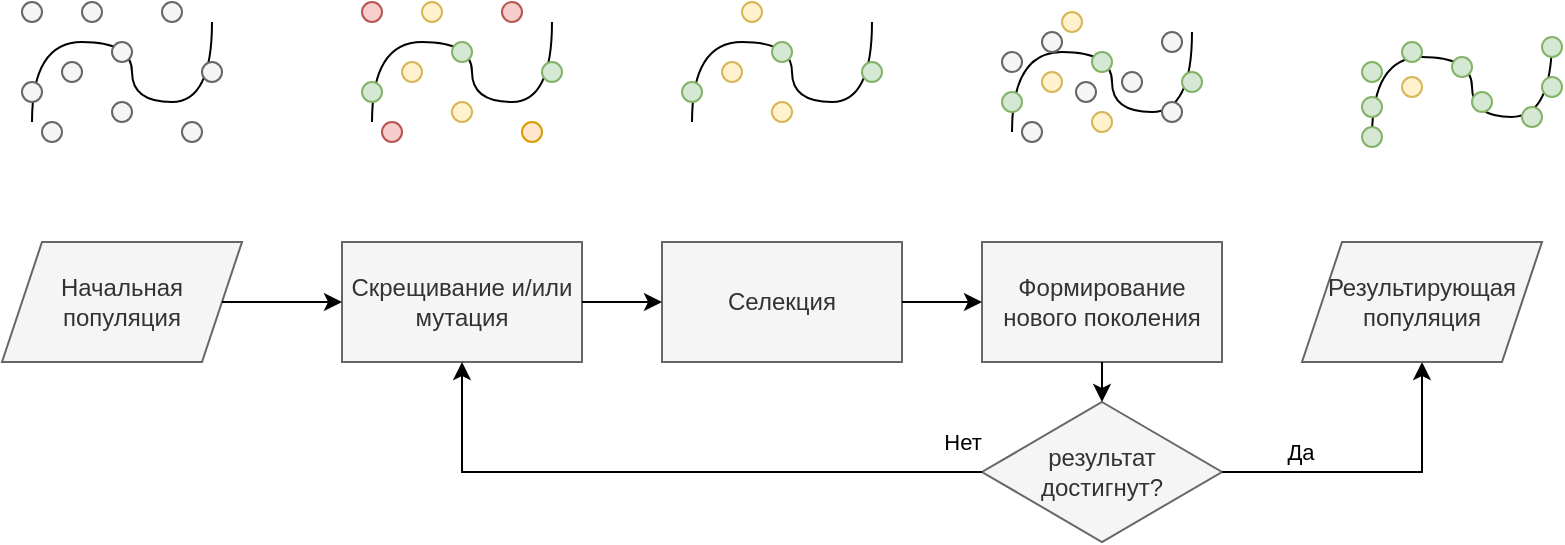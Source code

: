 <mxfile version="18.0.6" type="device"><diagram id="TwpzUPhE-cEH0T7xZnky" name="Страница 1"><mxGraphModel dx="652" dy="1021" grid="1" gridSize="10" guides="1" tooltips="1" connect="1" arrows="1" fold="1" page="1" pageScale="1" pageWidth="1654" pageHeight="1169" math="0" shadow="0"><root><mxCell id="0"/><mxCell id="1" parent="0"/><mxCell id="Cs7j22XVjBLGWeAxCPxG-2" value="Начальная популяция" style="shape=parallelogram;perimeter=parallelogramPerimeter;whiteSpace=wrap;html=1;fixedSize=1;fillColor=#f5f5f5;fontColor=#333333;strokeColor=#666666;" vertex="1" parent="1"><mxGeometry x="290" y="570" width="120" height="60" as="geometry"/></mxCell><mxCell id="Cs7j22XVjBLGWeAxCPxG-3" value="Скрещивание и/или мутация" style="rounded=0;whiteSpace=wrap;html=1;fillColor=#f5f5f5;fontColor=#333333;strokeColor=#666666;" vertex="1" parent="1"><mxGeometry x="460" y="570" width="120" height="60" as="geometry"/></mxCell><mxCell id="Cs7j22XVjBLGWeAxCPxG-4" value="Селекция" style="rounded=0;whiteSpace=wrap;html=1;fillColor=#f5f5f5;fontColor=#333333;strokeColor=#666666;" vertex="1" parent="1"><mxGeometry x="620" y="570" width="120" height="60" as="geometry"/></mxCell><mxCell id="Cs7j22XVjBLGWeAxCPxG-5" value="Формирование нового поколения" style="rounded=0;whiteSpace=wrap;html=1;fillColor=#f5f5f5;fontColor=#333333;strokeColor=#666666;" vertex="1" parent="1"><mxGeometry x="780" y="570" width="120" height="60" as="geometry"/></mxCell><mxCell id="Cs7j22XVjBLGWeAxCPxG-6" value="результат&lt;br&gt;достигнут?" style="rhombus;whiteSpace=wrap;html=1;fillColor=#f5f5f5;fontColor=#333333;strokeColor=#666666;" vertex="1" parent="1"><mxGeometry x="780" y="650" width="120" height="70" as="geometry"/></mxCell><mxCell id="Cs7j22XVjBLGWeAxCPxG-8" value="" style="endArrow=classic;html=1;rounded=0;" edge="1" parent="1" source="Cs7j22XVjBLGWeAxCPxG-2" target="Cs7j22XVjBLGWeAxCPxG-3"><mxGeometry width="50" height="50" relative="1" as="geometry"><mxPoint x="440" y="710" as="sourcePoint"/><mxPoint x="490" y="660" as="targetPoint"/></mxGeometry></mxCell><mxCell id="Cs7j22XVjBLGWeAxCPxG-9" value="" style="endArrow=classic;html=1;rounded=0;" edge="1" parent="1" source="Cs7j22XVjBLGWeAxCPxG-3" target="Cs7j22XVjBLGWeAxCPxG-4"><mxGeometry width="50" height="50" relative="1" as="geometry"><mxPoint x="650" y="710" as="sourcePoint"/><mxPoint x="700" y="660" as="targetPoint"/></mxGeometry></mxCell><mxCell id="Cs7j22XVjBLGWeAxCPxG-10" value="" style="endArrow=classic;html=1;rounded=0;" edge="1" parent="1" source="Cs7j22XVjBLGWeAxCPxG-4" target="Cs7j22XVjBLGWeAxCPxG-5"><mxGeometry width="50" height="50" relative="1" as="geometry"><mxPoint x="840" y="730" as="sourcePoint"/><mxPoint x="890" y="680" as="targetPoint"/></mxGeometry></mxCell><mxCell id="Cs7j22XVjBLGWeAxCPxG-11" value="" style="endArrow=classic;html=1;rounded=0;" edge="1" parent="1" source="Cs7j22XVjBLGWeAxCPxG-5" target="Cs7j22XVjBLGWeAxCPxG-6"><mxGeometry width="50" height="50" relative="1" as="geometry"><mxPoint x="900" y="720" as="sourcePoint"/><mxPoint x="950" y="670" as="targetPoint"/></mxGeometry></mxCell><mxCell id="Cs7j22XVjBLGWeAxCPxG-12" value="Да" style="endArrow=classic;html=1;rounded=0;exitX=1;exitY=0.5;exitDx=0;exitDy=0;entryX=0.5;entryY=1;entryDx=0;entryDy=0;" edge="1" parent="1" source="Cs7j22XVjBLGWeAxCPxG-6" target="Cs7j22XVjBLGWeAxCPxG-13"><mxGeometry x="-0.5" y="10" width="50" height="50" relative="1" as="geometry"><mxPoint x="1070" y="650" as="sourcePoint"/><mxPoint x="1090" y="600" as="targetPoint"/><Array as="points"><mxPoint x="1000" y="685"/></Array><mxPoint as="offset"/></mxGeometry></mxCell><mxCell id="Cs7j22XVjBLGWeAxCPxG-13" value="Результирующая популяция" style="shape=parallelogram;perimeter=parallelogramPerimeter;whiteSpace=wrap;html=1;fixedSize=1;fillColor=#f5f5f5;fontColor=#333333;strokeColor=#666666;" vertex="1" parent="1"><mxGeometry x="940" y="570" width="120" height="60" as="geometry"/></mxCell><mxCell id="Cs7j22XVjBLGWeAxCPxG-16" value="" style="endArrow=none;html=1;rounded=0;curved=1;edgeStyle=orthogonalEdgeStyle;" edge="1" parent="1"><mxGeometry width="50" height="50" relative="1" as="geometry"><mxPoint x="305" y="510" as="sourcePoint"/><mxPoint x="395" y="460" as="targetPoint"/><Array as="points"><mxPoint x="305" y="470"/><mxPoint x="355" y="470"/><mxPoint x="355" y="500"/><mxPoint x="395" y="500"/></Array></mxGeometry></mxCell><mxCell id="Cs7j22XVjBLGWeAxCPxG-17" value="" style="ellipse;whiteSpace=wrap;html=1;fillColor=#f5f5f5;strokeColor=#666666;fontColor=#333333;" vertex="1" parent="1"><mxGeometry x="300" y="450" width="10" height="10" as="geometry"/></mxCell><mxCell id="Cs7j22XVjBLGWeAxCPxG-19" value="" style="ellipse;whiteSpace=wrap;html=1;fillColor=#f5f5f5;strokeColor=#666666;fontColor=#333333;" vertex="1" parent="1"><mxGeometry x="320" y="480" width="10" height="10" as="geometry"/></mxCell><mxCell id="Cs7j22XVjBLGWeAxCPxG-20" value="" style="ellipse;whiteSpace=wrap;html=1;fillColor=#f5f5f5;strokeColor=#666666;fontColor=#333333;" vertex="1" parent="1"><mxGeometry x="345" y="470" width="10" height="10" as="geometry"/></mxCell><mxCell id="Cs7j22XVjBLGWeAxCPxG-21" value="" style="ellipse;whiteSpace=wrap;html=1;fillColor=#f5f5f5;strokeColor=#666666;fontColor=#333333;" vertex="1" parent="1"><mxGeometry x="370" y="450" width="10" height="10" as="geometry"/></mxCell><mxCell id="Cs7j22XVjBLGWeAxCPxG-22" value="" style="ellipse;whiteSpace=wrap;html=1;fillColor=#f5f5f5;strokeColor=#666666;fontColor=#333333;" vertex="1" parent="1"><mxGeometry x="390" y="480" width="10" height="10" as="geometry"/></mxCell><mxCell id="Cs7j22XVjBLGWeAxCPxG-24" value="" style="ellipse;whiteSpace=wrap;html=1;fillColor=#f5f5f5;strokeColor=#666666;fontColor=#333333;" vertex="1" parent="1"><mxGeometry x="380" y="510" width="10" height="10" as="geometry"/></mxCell><mxCell id="Cs7j22XVjBLGWeAxCPxG-25" value="" style="ellipse;whiteSpace=wrap;html=1;fillColor=#f5f5f5;strokeColor=#666666;fontColor=#333333;" vertex="1" parent="1"><mxGeometry x="300" y="490" width="10" height="10" as="geometry"/></mxCell><mxCell id="Cs7j22XVjBLGWeAxCPxG-26" value="" style="ellipse;whiteSpace=wrap;html=1;fillColor=#f5f5f5;strokeColor=#666666;fontColor=#333333;" vertex="1" parent="1"><mxGeometry x="310" y="510" width="10" height="10" as="geometry"/></mxCell><mxCell id="Cs7j22XVjBLGWeAxCPxG-27" value="" style="ellipse;whiteSpace=wrap;html=1;fillColor=#f5f5f5;strokeColor=#666666;fontColor=#333333;" vertex="1" parent="1"><mxGeometry x="345" y="500" width="10" height="10" as="geometry"/></mxCell><mxCell id="Cs7j22XVjBLGWeAxCPxG-28" value="" style="ellipse;whiteSpace=wrap;html=1;fillColor=#f5f5f5;strokeColor=#666666;fontColor=#333333;" vertex="1" parent="1"><mxGeometry x="330" y="450" width="10" height="10" as="geometry"/></mxCell><mxCell id="Cs7j22XVjBLGWeAxCPxG-40" value="" style="endArrow=none;html=1;rounded=0;curved=1;edgeStyle=orthogonalEdgeStyle;" edge="1" parent="1"><mxGeometry width="50" height="50" relative="1" as="geometry"><mxPoint x="475" y="510" as="sourcePoint"/><mxPoint x="565" y="460" as="targetPoint"/><Array as="points"><mxPoint x="475" y="470"/><mxPoint x="525" y="470"/><mxPoint x="525" y="500"/><mxPoint x="565" y="500"/></Array></mxGeometry></mxCell><mxCell id="Cs7j22XVjBLGWeAxCPxG-41" value="" style="ellipse;whiteSpace=wrap;html=1;fillColor=#f8cecc;strokeColor=#b85450;" vertex="1" parent="1"><mxGeometry x="470" y="450" width="10" height="10" as="geometry"/></mxCell><mxCell id="Cs7j22XVjBLGWeAxCPxG-42" value="" style="ellipse;whiteSpace=wrap;html=1;fillColor=#fff2cc;strokeColor=#d6b656;" vertex="1" parent="1"><mxGeometry x="490" y="480" width="10" height="10" as="geometry"/></mxCell><mxCell id="Cs7j22XVjBLGWeAxCPxG-43" value="" style="ellipse;whiteSpace=wrap;html=1;fillColor=#d5e8d4;strokeColor=#82b366;" vertex="1" parent="1"><mxGeometry x="515" y="470" width="10" height="10" as="geometry"/></mxCell><mxCell id="Cs7j22XVjBLGWeAxCPxG-44" value="" style="ellipse;whiteSpace=wrap;html=1;fillColor=#f8cecc;strokeColor=#b85450;" vertex="1" parent="1"><mxGeometry x="540" y="450" width="10" height="10" as="geometry"/></mxCell><mxCell id="Cs7j22XVjBLGWeAxCPxG-45" value="" style="ellipse;whiteSpace=wrap;html=1;fillColor=#d5e8d4;strokeColor=#82b366;" vertex="1" parent="1"><mxGeometry x="560" y="480" width="10" height="10" as="geometry"/></mxCell><mxCell id="Cs7j22XVjBLGWeAxCPxG-46" value="" style="ellipse;whiteSpace=wrap;html=1;fillColor=#ffe6cc;strokeColor=#d79b00;" vertex="1" parent="1"><mxGeometry x="550" y="510" width="10" height="10" as="geometry"/></mxCell><mxCell id="Cs7j22XVjBLGWeAxCPxG-47" value="" style="ellipse;whiteSpace=wrap;html=1;fillColor=#d5e8d4;strokeColor=#82b366;" vertex="1" parent="1"><mxGeometry x="470" y="490" width="10" height="10" as="geometry"/></mxCell><mxCell id="Cs7j22XVjBLGWeAxCPxG-48" value="" style="ellipse;whiteSpace=wrap;html=1;fillColor=#f8cecc;strokeColor=#b85450;" vertex="1" parent="1"><mxGeometry x="480" y="510" width="10" height="10" as="geometry"/></mxCell><mxCell id="Cs7j22XVjBLGWeAxCPxG-49" value="" style="ellipse;whiteSpace=wrap;html=1;fillColor=#fff2cc;strokeColor=#d6b656;" vertex="1" parent="1"><mxGeometry x="515" y="500" width="10" height="10" as="geometry"/></mxCell><mxCell id="Cs7j22XVjBLGWeAxCPxG-50" value="" style="ellipse;whiteSpace=wrap;html=1;fillColor=#fff2cc;strokeColor=#d6b656;" vertex="1" parent="1"><mxGeometry x="500" y="450" width="10" height="10" as="geometry"/></mxCell><mxCell id="Cs7j22XVjBLGWeAxCPxG-73" value="" style="endArrow=none;html=1;rounded=0;curved=1;edgeStyle=orthogonalEdgeStyle;" edge="1" parent="1"><mxGeometry width="50" height="50" relative="1" as="geometry"><mxPoint x="635" y="510" as="sourcePoint"/><mxPoint x="725" y="460" as="targetPoint"/><Array as="points"><mxPoint x="635" y="470"/><mxPoint x="685" y="470"/><mxPoint x="685" y="500"/><mxPoint x="725" y="500"/></Array></mxGeometry></mxCell><mxCell id="Cs7j22XVjBLGWeAxCPxG-75" value="" style="ellipse;whiteSpace=wrap;html=1;fillColor=#fff2cc;strokeColor=#d6b656;" vertex="1" parent="1"><mxGeometry x="650" y="480" width="10" height="10" as="geometry"/></mxCell><mxCell id="Cs7j22XVjBLGWeAxCPxG-76" value="" style="ellipse;whiteSpace=wrap;html=1;fillColor=#d5e8d4;strokeColor=#82b366;" vertex="1" parent="1"><mxGeometry x="675" y="470" width="10" height="10" as="geometry"/></mxCell><mxCell id="Cs7j22XVjBLGWeAxCPxG-78" value="" style="ellipse;whiteSpace=wrap;html=1;fillColor=#d5e8d4;strokeColor=#82b366;" vertex="1" parent="1"><mxGeometry x="720" y="480" width="10" height="10" as="geometry"/></mxCell><mxCell id="Cs7j22XVjBLGWeAxCPxG-80" value="" style="ellipse;whiteSpace=wrap;html=1;fillColor=#d5e8d4;strokeColor=#82b366;" vertex="1" parent="1"><mxGeometry x="630" y="490" width="10" height="10" as="geometry"/></mxCell><mxCell id="Cs7j22XVjBLGWeAxCPxG-82" value="" style="ellipse;whiteSpace=wrap;html=1;fillColor=#fff2cc;strokeColor=#d6b656;" vertex="1" parent="1"><mxGeometry x="675" y="500" width="10" height="10" as="geometry"/></mxCell><mxCell id="Cs7j22XVjBLGWeAxCPxG-83" value="" style="ellipse;whiteSpace=wrap;html=1;fillColor=#fff2cc;strokeColor=#d6b656;" vertex="1" parent="1"><mxGeometry x="660" y="450" width="10" height="10" as="geometry"/></mxCell><mxCell id="Cs7j22XVjBLGWeAxCPxG-84" value="" style="endArrow=none;html=1;rounded=0;curved=1;edgeStyle=orthogonalEdgeStyle;" edge="1" parent="1"><mxGeometry width="50" height="50" relative="1" as="geometry"><mxPoint x="795" y="515" as="sourcePoint"/><mxPoint x="885" y="465" as="targetPoint"/><Array as="points"><mxPoint x="795" y="475"/><mxPoint x="845" y="475"/><mxPoint x="845" y="505"/><mxPoint x="885" y="505"/></Array></mxGeometry></mxCell><mxCell id="Cs7j22XVjBLGWeAxCPxG-85" value="" style="ellipse;whiteSpace=wrap;html=1;fillColor=#fff2cc;strokeColor=#d6b656;" vertex="1" parent="1"><mxGeometry x="810" y="485" width="10" height="10" as="geometry"/></mxCell><mxCell id="Cs7j22XVjBLGWeAxCPxG-86" value="" style="ellipse;whiteSpace=wrap;html=1;fillColor=#d5e8d4;strokeColor=#82b366;" vertex="1" parent="1"><mxGeometry x="835" y="475" width="10" height="10" as="geometry"/></mxCell><mxCell id="Cs7j22XVjBLGWeAxCPxG-87" value="" style="ellipse;whiteSpace=wrap;html=1;fillColor=#d5e8d4;strokeColor=#82b366;" vertex="1" parent="1"><mxGeometry x="880" y="485" width="10" height="10" as="geometry"/></mxCell><mxCell id="Cs7j22XVjBLGWeAxCPxG-88" value="" style="ellipse;whiteSpace=wrap;html=1;fillColor=#d5e8d4;strokeColor=#82b366;" vertex="1" parent="1"><mxGeometry x="790" y="495" width="10" height="10" as="geometry"/></mxCell><mxCell id="Cs7j22XVjBLGWeAxCPxG-89" value="" style="ellipse;whiteSpace=wrap;html=1;fillColor=#fff2cc;strokeColor=#d6b656;" vertex="1" parent="1"><mxGeometry x="835" y="505" width="10" height="10" as="geometry"/></mxCell><mxCell id="Cs7j22XVjBLGWeAxCPxG-90" value="" style="ellipse;whiteSpace=wrap;html=1;fillColor=#fff2cc;strokeColor=#d6b656;" vertex="1" parent="1"><mxGeometry x="820" y="455" width="10" height="10" as="geometry"/></mxCell><mxCell id="Cs7j22XVjBLGWeAxCPxG-91" value="" style="ellipse;whiteSpace=wrap;html=1;fillColor=#f5f5f5;strokeColor=#666666;fontColor=#333333;" vertex="1" parent="1"><mxGeometry x="850" y="485" width="10" height="10" as="geometry"/></mxCell><mxCell id="Cs7j22XVjBLGWeAxCPxG-92" value="" style="ellipse;whiteSpace=wrap;html=1;fillColor=#f5f5f5;strokeColor=#666666;fontColor=#333333;" vertex="1" parent="1"><mxGeometry x="810" y="465" width="10" height="10" as="geometry"/></mxCell><mxCell id="Cs7j22XVjBLGWeAxCPxG-93" value="" style="ellipse;whiteSpace=wrap;html=1;fillColor=#f5f5f5;strokeColor=#666666;fontColor=#333333;" vertex="1" parent="1"><mxGeometry x="870" y="500" width="10" height="10" as="geometry"/></mxCell><mxCell id="Cs7j22XVjBLGWeAxCPxG-94" value="" style="ellipse;whiteSpace=wrap;html=1;fillColor=#f5f5f5;strokeColor=#666666;fontColor=#333333;" vertex="1" parent="1"><mxGeometry x="827" y="490" width="10" height="10" as="geometry"/></mxCell><mxCell id="Cs7j22XVjBLGWeAxCPxG-95" value="" style="ellipse;whiteSpace=wrap;html=1;fillColor=#f5f5f5;strokeColor=#666666;fontColor=#333333;" vertex="1" parent="1"><mxGeometry x="790" y="475" width="10" height="10" as="geometry"/></mxCell><mxCell id="Cs7j22XVjBLGWeAxCPxG-97" value="" style="ellipse;whiteSpace=wrap;html=1;fillColor=#f5f5f5;strokeColor=#666666;fontColor=#333333;" vertex="1" parent="1"><mxGeometry x="800" y="510" width="10" height="10" as="geometry"/></mxCell><mxCell id="Cs7j22XVjBLGWeAxCPxG-98" value="" style="ellipse;whiteSpace=wrap;html=1;fillColor=#f5f5f5;strokeColor=#666666;fontColor=#333333;" vertex="1" parent="1"><mxGeometry x="870" y="465" width="10" height="10" as="geometry"/></mxCell><mxCell id="Cs7j22XVjBLGWeAxCPxG-99" value="" style="endArrow=none;html=1;rounded=0;curved=1;edgeStyle=orthogonalEdgeStyle;" edge="1" parent="1"><mxGeometry width="50" height="50" relative="1" as="geometry"><mxPoint x="975" y="517.5" as="sourcePoint"/><mxPoint x="1065" y="467.5" as="targetPoint"/><Array as="points"><mxPoint x="975" y="477.5"/><mxPoint x="1025" y="477.5"/><mxPoint x="1025" y="507.5"/><mxPoint x="1065" y="507.5"/></Array></mxGeometry></mxCell><mxCell id="Cs7j22XVjBLGWeAxCPxG-100" value="" style="ellipse;whiteSpace=wrap;html=1;fillColor=#fff2cc;strokeColor=#d6b656;" vertex="1" parent="1"><mxGeometry x="990" y="487.5" width="10" height="10" as="geometry"/></mxCell><mxCell id="Cs7j22XVjBLGWeAxCPxG-101" value="" style="ellipse;whiteSpace=wrap;html=1;fillColor=#d5e8d4;strokeColor=#82b366;" vertex="1" parent="1"><mxGeometry x="1015" y="477.5" width="10" height="10" as="geometry"/></mxCell><mxCell id="Cs7j22XVjBLGWeAxCPxG-102" value="" style="ellipse;whiteSpace=wrap;html=1;fillColor=#d5e8d4;strokeColor=#82b366;" vertex="1" parent="1"><mxGeometry x="1060" y="487.5" width="10" height="10" as="geometry"/></mxCell><mxCell id="Cs7j22XVjBLGWeAxCPxG-103" value="" style="ellipse;whiteSpace=wrap;html=1;fillColor=#d5e8d4;strokeColor=#82b366;" vertex="1" parent="1"><mxGeometry x="970" y="497.5" width="10" height="10" as="geometry"/></mxCell><mxCell id="Cs7j22XVjBLGWeAxCPxG-106" value="" style="ellipse;whiteSpace=wrap;html=1;fillColor=#d5e8d4;strokeColor=#82b366;" vertex="1" parent="1"><mxGeometry x="1025" y="495" width="10" height="10" as="geometry"/></mxCell><mxCell id="Cs7j22XVjBLGWeAxCPxG-107" value="" style="ellipse;whiteSpace=wrap;html=1;fillColor=#d5e8d4;strokeColor=#82b366;" vertex="1" parent="1"><mxGeometry x="990" y="470" width="10" height="10" as="geometry"/></mxCell><mxCell id="Cs7j22XVjBLGWeAxCPxG-108" value="" style="ellipse;whiteSpace=wrap;html=1;fillColor=#d5e8d4;strokeColor=#82b366;" vertex="1" parent="1"><mxGeometry x="1050" y="502.5" width="10" height="10" as="geometry"/></mxCell><mxCell id="Cs7j22XVjBLGWeAxCPxG-110" value="" style="ellipse;whiteSpace=wrap;html=1;fillColor=#d5e8d4;strokeColor=#82b366;" vertex="1" parent="1"><mxGeometry x="970" y="480" width="10" height="10" as="geometry"/></mxCell><mxCell id="Cs7j22XVjBLGWeAxCPxG-111" value="" style="ellipse;whiteSpace=wrap;html=1;fillColor=#d5e8d4;strokeColor=#82b366;" vertex="1" parent="1"><mxGeometry x="970" y="512.5" width="10" height="10" as="geometry"/></mxCell><mxCell id="Cs7j22XVjBLGWeAxCPxG-112" value="" style="ellipse;whiteSpace=wrap;html=1;fillColor=#d5e8d4;strokeColor=#82b366;" vertex="1" parent="1"><mxGeometry x="1060" y="467.5" width="10" height="10" as="geometry"/></mxCell><mxCell id="Cs7j22XVjBLGWeAxCPxG-113" value="Нет" style="endArrow=classic;html=1;rounded=0;exitX=0;exitY=0.5;exitDx=0;exitDy=0;entryX=0.5;entryY=1;entryDx=0;entryDy=0;" edge="1" parent="1" source="Cs7j22XVjBLGWeAxCPxG-6" target="Cs7j22XVjBLGWeAxCPxG-3"><mxGeometry x="-0.936" y="-15" width="50" height="50" relative="1" as="geometry"><mxPoint x="700" y="730" as="sourcePoint"/><mxPoint x="750" y="680" as="targetPoint"/><Array as="points"><mxPoint x="520" y="685"/></Array><mxPoint as="offset"/></mxGeometry></mxCell></root></mxGraphModel></diagram></mxfile>